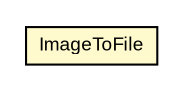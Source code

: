 #!/usr/local/bin/dot
#
# Class diagram 
# Generated by UmlGraph version 4.6 (http://www.spinellis.gr/sw/umlgraph)
#

digraph G {
	edge [fontname="arial",fontsize=10,labelfontname="arial",labelfontsize=10];
	node [fontname="arial",fontsize=10,shape=plaintext];
	// com.octo.captcha.engine.image.utils.ImageToFile
	c15501 [label=<<table border="0" cellborder="1" cellspacing="0" cellpadding="2" port="p" bgcolor="lemonChiffon" href="./ImageToFile.html">
		<tr><td><table border="0" cellspacing="0" cellpadding="1">
			<tr><td> ImageToFile </td></tr>
		</table></td></tr>
		</table>>, fontname="arial", fontcolor="black", fontsize=9.0];
}

